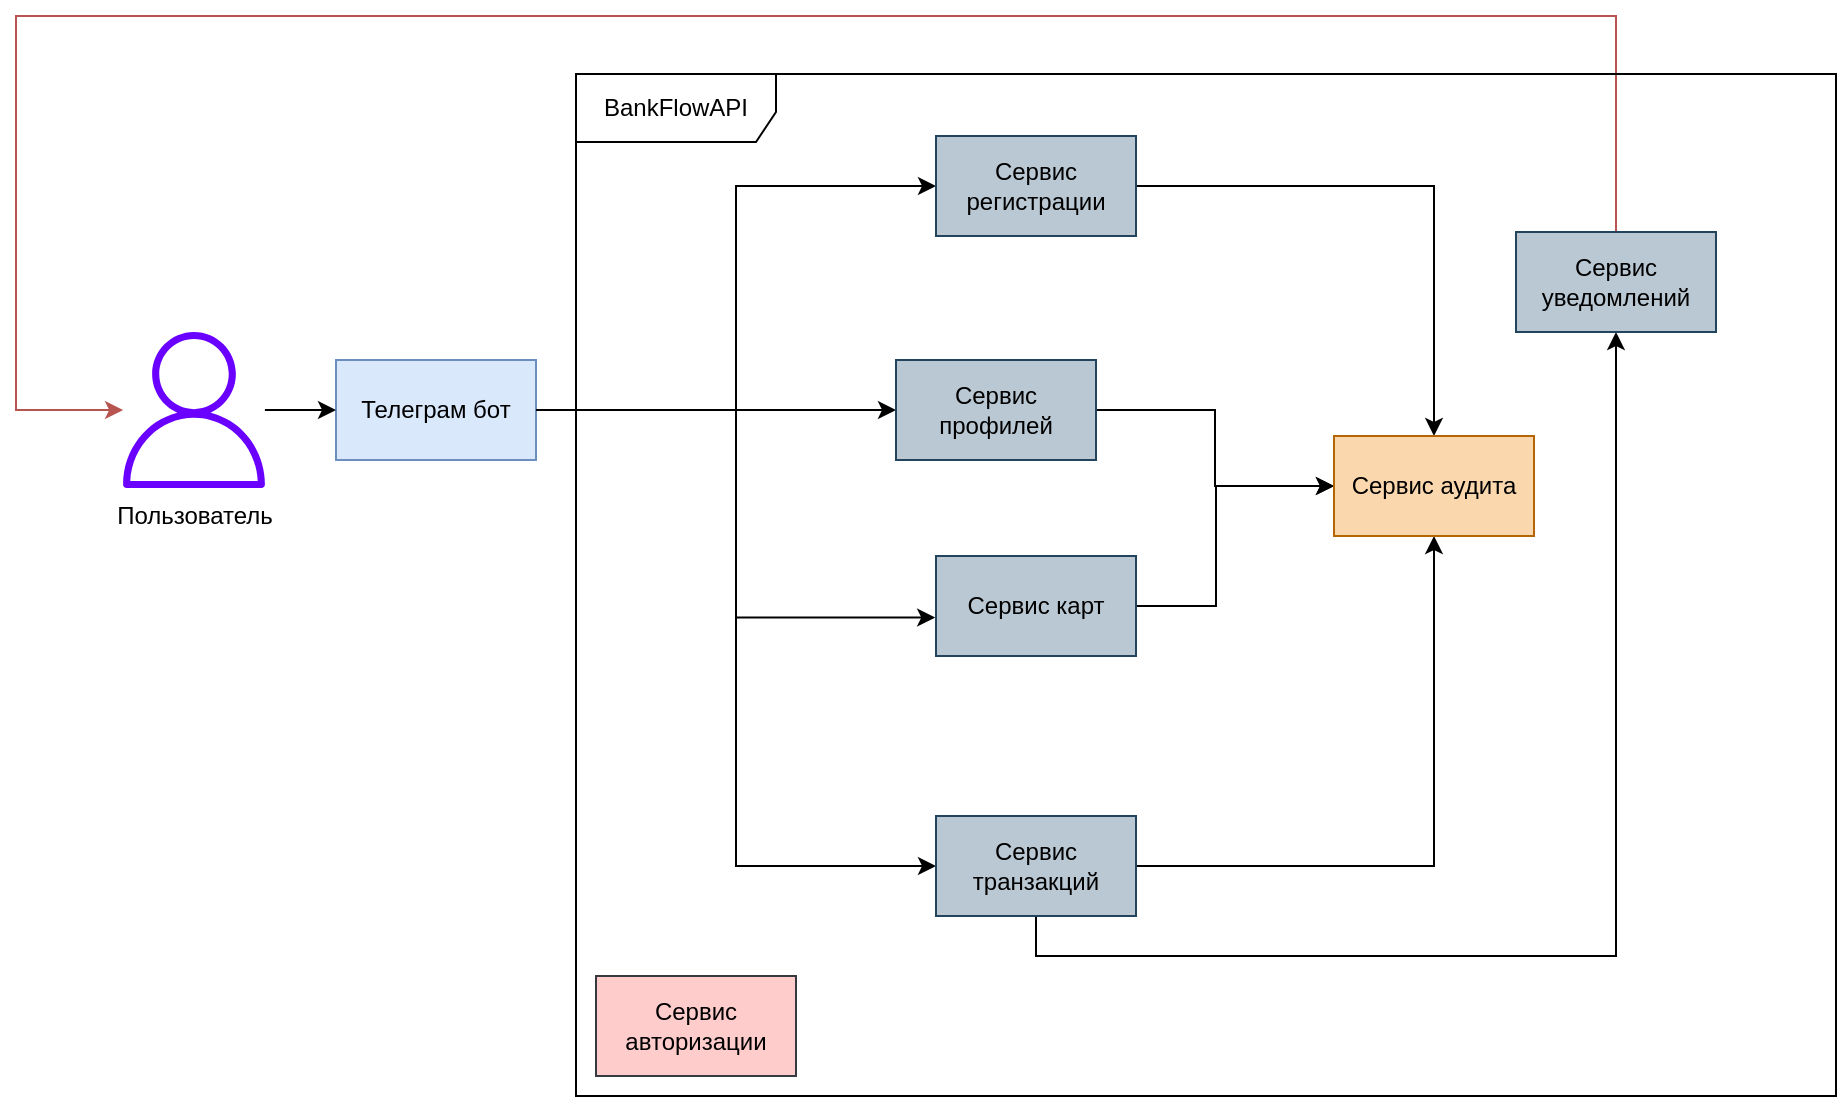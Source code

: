 <mxfile version="26.0.9">
  <diagram name="Страница — 1" id="BkR31oJ4osxPgtdi_hkh">
    <mxGraphModel dx="1185" dy="688" grid="1" gridSize="10" guides="1" tooltips="1" connect="1" arrows="1" fold="1" page="1" pageScale="1" pageWidth="827" pageHeight="1169" math="0" shadow="0">
      <root>
        <mxCell id="0" />
        <mxCell id="1" parent="0" />
        <mxCell id="mhR2jygDcVQQW0SZsE9X-28" style="edgeStyle=orthogonalEdgeStyle;rounded=0;orthogonalLoop=1;jettySize=auto;html=1;entryX=0;entryY=0.5;entryDx=0;entryDy=0;" edge="1" parent="1" source="mhR2jygDcVQQW0SZsE9X-17" target="mhR2jygDcVQQW0SZsE9X-18">
          <mxGeometry relative="1" as="geometry" />
        </mxCell>
        <mxCell id="mhR2jygDcVQQW0SZsE9X-29" style="edgeStyle=orthogonalEdgeStyle;rounded=0;orthogonalLoop=1;jettySize=auto;html=1;entryX=0;entryY=0.5;entryDx=0;entryDy=0;" edge="1" parent="1" source="mhR2jygDcVQQW0SZsE9X-17" target="mhR2jygDcVQQW0SZsE9X-19">
          <mxGeometry relative="1" as="geometry" />
        </mxCell>
        <mxCell id="mhR2jygDcVQQW0SZsE9X-31" style="edgeStyle=orthogonalEdgeStyle;rounded=0;orthogonalLoop=1;jettySize=auto;html=1;entryX=0;entryY=0.5;entryDx=0;entryDy=0;" edge="1" parent="1" source="mhR2jygDcVQQW0SZsE9X-17" target="mhR2jygDcVQQW0SZsE9X-21">
          <mxGeometry relative="1" as="geometry" />
        </mxCell>
        <mxCell id="mhR2jygDcVQQW0SZsE9X-17" value="Телеграм бот" style="rounded=0;whiteSpace=wrap;html=1;fillColor=#dae8fc;strokeColor=#6c8ebf;" vertex="1" parent="1">
          <mxGeometry x="540" y="487" width="100" height="50" as="geometry" />
        </mxCell>
        <mxCell id="mhR2jygDcVQQW0SZsE9X-32" style="edgeStyle=orthogonalEdgeStyle;rounded=0;orthogonalLoop=1;jettySize=auto;html=1;" edge="1" parent="1" source="mhR2jygDcVQQW0SZsE9X-18" target="mhR2jygDcVQQW0SZsE9X-23">
          <mxGeometry relative="1" as="geometry" />
        </mxCell>
        <mxCell id="mhR2jygDcVQQW0SZsE9X-18" value="Сервис регистрации" style="rounded=0;whiteSpace=wrap;html=1;fillColor=#bac8d3;strokeColor=#23445d;" vertex="1" parent="1">
          <mxGeometry x="840" y="375" width="100" height="50" as="geometry" />
        </mxCell>
        <mxCell id="mhR2jygDcVQQW0SZsE9X-33" style="edgeStyle=orthogonalEdgeStyle;rounded=0;orthogonalLoop=1;jettySize=auto;html=1;" edge="1" parent="1" source="mhR2jygDcVQQW0SZsE9X-19" target="mhR2jygDcVQQW0SZsE9X-23">
          <mxGeometry relative="1" as="geometry" />
        </mxCell>
        <mxCell id="mhR2jygDcVQQW0SZsE9X-19" value="Сервис профилей" style="rounded=0;whiteSpace=wrap;html=1;fillColor=#bac8d3;strokeColor=#23445d;" vertex="1" parent="1">
          <mxGeometry x="820" y="487" width="100" height="50" as="geometry" />
        </mxCell>
        <mxCell id="mhR2jygDcVQQW0SZsE9X-34" style="edgeStyle=orthogonalEdgeStyle;rounded=0;orthogonalLoop=1;jettySize=auto;html=1;entryX=0;entryY=0.5;entryDx=0;entryDy=0;" edge="1" parent="1" source="mhR2jygDcVQQW0SZsE9X-20" target="mhR2jygDcVQQW0SZsE9X-23">
          <mxGeometry relative="1" as="geometry">
            <Array as="points">
              <mxPoint x="980" y="610" />
              <mxPoint x="980" y="550" />
            </Array>
          </mxGeometry>
        </mxCell>
        <mxCell id="mhR2jygDcVQQW0SZsE9X-36" style="edgeStyle=orthogonalEdgeStyle;rounded=0;orthogonalLoop=1;jettySize=auto;html=1;entryX=0.5;entryY=1;entryDx=0;entryDy=0;exitX=0.5;exitY=1;exitDx=0;exitDy=0;" edge="1" parent="1" source="mhR2jygDcVQQW0SZsE9X-21" target="mhR2jygDcVQQW0SZsE9X-22">
          <mxGeometry relative="1" as="geometry" />
        </mxCell>
        <mxCell id="mhR2jygDcVQQW0SZsE9X-20" value="Сервис карт" style="rounded=0;whiteSpace=wrap;html=1;fillColor=#bac8d3;strokeColor=#23445d;" vertex="1" parent="1">
          <mxGeometry x="840" y="585" width="100" height="50" as="geometry" />
        </mxCell>
        <mxCell id="mhR2jygDcVQQW0SZsE9X-35" style="edgeStyle=orthogonalEdgeStyle;rounded=0;orthogonalLoop=1;jettySize=auto;html=1;entryX=0.5;entryY=1;entryDx=0;entryDy=0;" edge="1" parent="1" source="mhR2jygDcVQQW0SZsE9X-21" target="mhR2jygDcVQQW0SZsE9X-23">
          <mxGeometry relative="1" as="geometry" />
        </mxCell>
        <mxCell id="mhR2jygDcVQQW0SZsE9X-21" value="Сервис транзакций" style="rounded=0;whiteSpace=wrap;html=1;fillColor=#bac8d3;strokeColor=#23445d;" vertex="1" parent="1">
          <mxGeometry x="840" y="715" width="100" height="50" as="geometry" />
        </mxCell>
        <mxCell id="mhR2jygDcVQQW0SZsE9X-37" style="edgeStyle=orthogonalEdgeStyle;rounded=0;orthogonalLoop=1;jettySize=auto;html=1;exitX=0.5;exitY=0;exitDx=0;exitDy=0;fillColor=#f8cecc;strokeColor=#b85450;" edge="1" parent="1" source="mhR2jygDcVQQW0SZsE9X-22" target="mhR2jygDcVQQW0SZsE9X-25">
          <mxGeometry relative="1" as="geometry">
            <Array as="points">
              <mxPoint x="1180" y="315" />
              <mxPoint x="380" y="315" />
              <mxPoint x="380" y="512" />
            </Array>
          </mxGeometry>
        </mxCell>
        <mxCell id="mhR2jygDcVQQW0SZsE9X-22" value="Сервис уведомлений" style="rounded=0;whiteSpace=wrap;html=1;fillColor=#bac8d3;strokeColor=#23445d;" vertex="1" parent="1">
          <mxGeometry x="1130" y="423" width="100" height="50" as="geometry" />
        </mxCell>
        <mxCell id="mhR2jygDcVQQW0SZsE9X-23" value="Сервис аудита" style="rounded=0;whiteSpace=wrap;html=1;fillColor=#fad7ac;strokeColor=#b46504;" vertex="1" parent="1">
          <mxGeometry x="1039" y="525" width="100" height="50" as="geometry" />
        </mxCell>
        <mxCell id="mhR2jygDcVQQW0SZsE9X-26" value="" style="edgeStyle=orthogonalEdgeStyle;rounded=0;orthogonalLoop=1;jettySize=auto;html=1;" edge="1" parent="1" source="mhR2jygDcVQQW0SZsE9X-25" target="mhR2jygDcVQQW0SZsE9X-17">
          <mxGeometry relative="1" as="geometry" />
        </mxCell>
        <mxCell id="mhR2jygDcVQQW0SZsE9X-25" value="&lt;font style=&quot;color: rgb(0, 0, 0);&quot;&gt;Пользователь&lt;/font&gt;" style="sketch=0;outlineConnect=0;dashed=0;verticalLabelPosition=bottom;verticalAlign=top;align=center;html=1;fontSize=12;fontStyle=0;aspect=fixed;pointerEvents=1;shape=mxgraph.aws4.user;fillColor=#6a00ff;fontColor=#ffffff;strokeColor=#3700CC;" vertex="1" parent="1">
          <mxGeometry x="430" y="473" width="78" height="78" as="geometry" />
        </mxCell>
        <mxCell id="mhR2jygDcVQQW0SZsE9X-27" value="BankFlowAPI" style="shape=umlFrame;whiteSpace=wrap;html=1;pointerEvents=0;width=100;height=34;" vertex="1" parent="1">
          <mxGeometry x="660" y="344" width="630" height="511" as="geometry" />
        </mxCell>
        <mxCell id="mhR2jygDcVQQW0SZsE9X-30" style="edgeStyle=orthogonalEdgeStyle;rounded=0;orthogonalLoop=1;jettySize=auto;html=1;entryX=-0.004;entryY=0.615;entryDx=0;entryDy=0;entryPerimeter=0;" edge="1" parent="1" source="mhR2jygDcVQQW0SZsE9X-17" target="mhR2jygDcVQQW0SZsE9X-20">
          <mxGeometry relative="1" as="geometry" />
        </mxCell>
        <mxCell id="mhR2jygDcVQQW0SZsE9X-38" value="Сервис авторизации" style="rounded=0;whiteSpace=wrap;html=1;fillColor=#ffcccc;strokeColor=#36393d;" vertex="1" parent="1">
          <mxGeometry x="670" y="795" width="100" height="50" as="geometry" />
        </mxCell>
      </root>
    </mxGraphModel>
  </diagram>
</mxfile>
